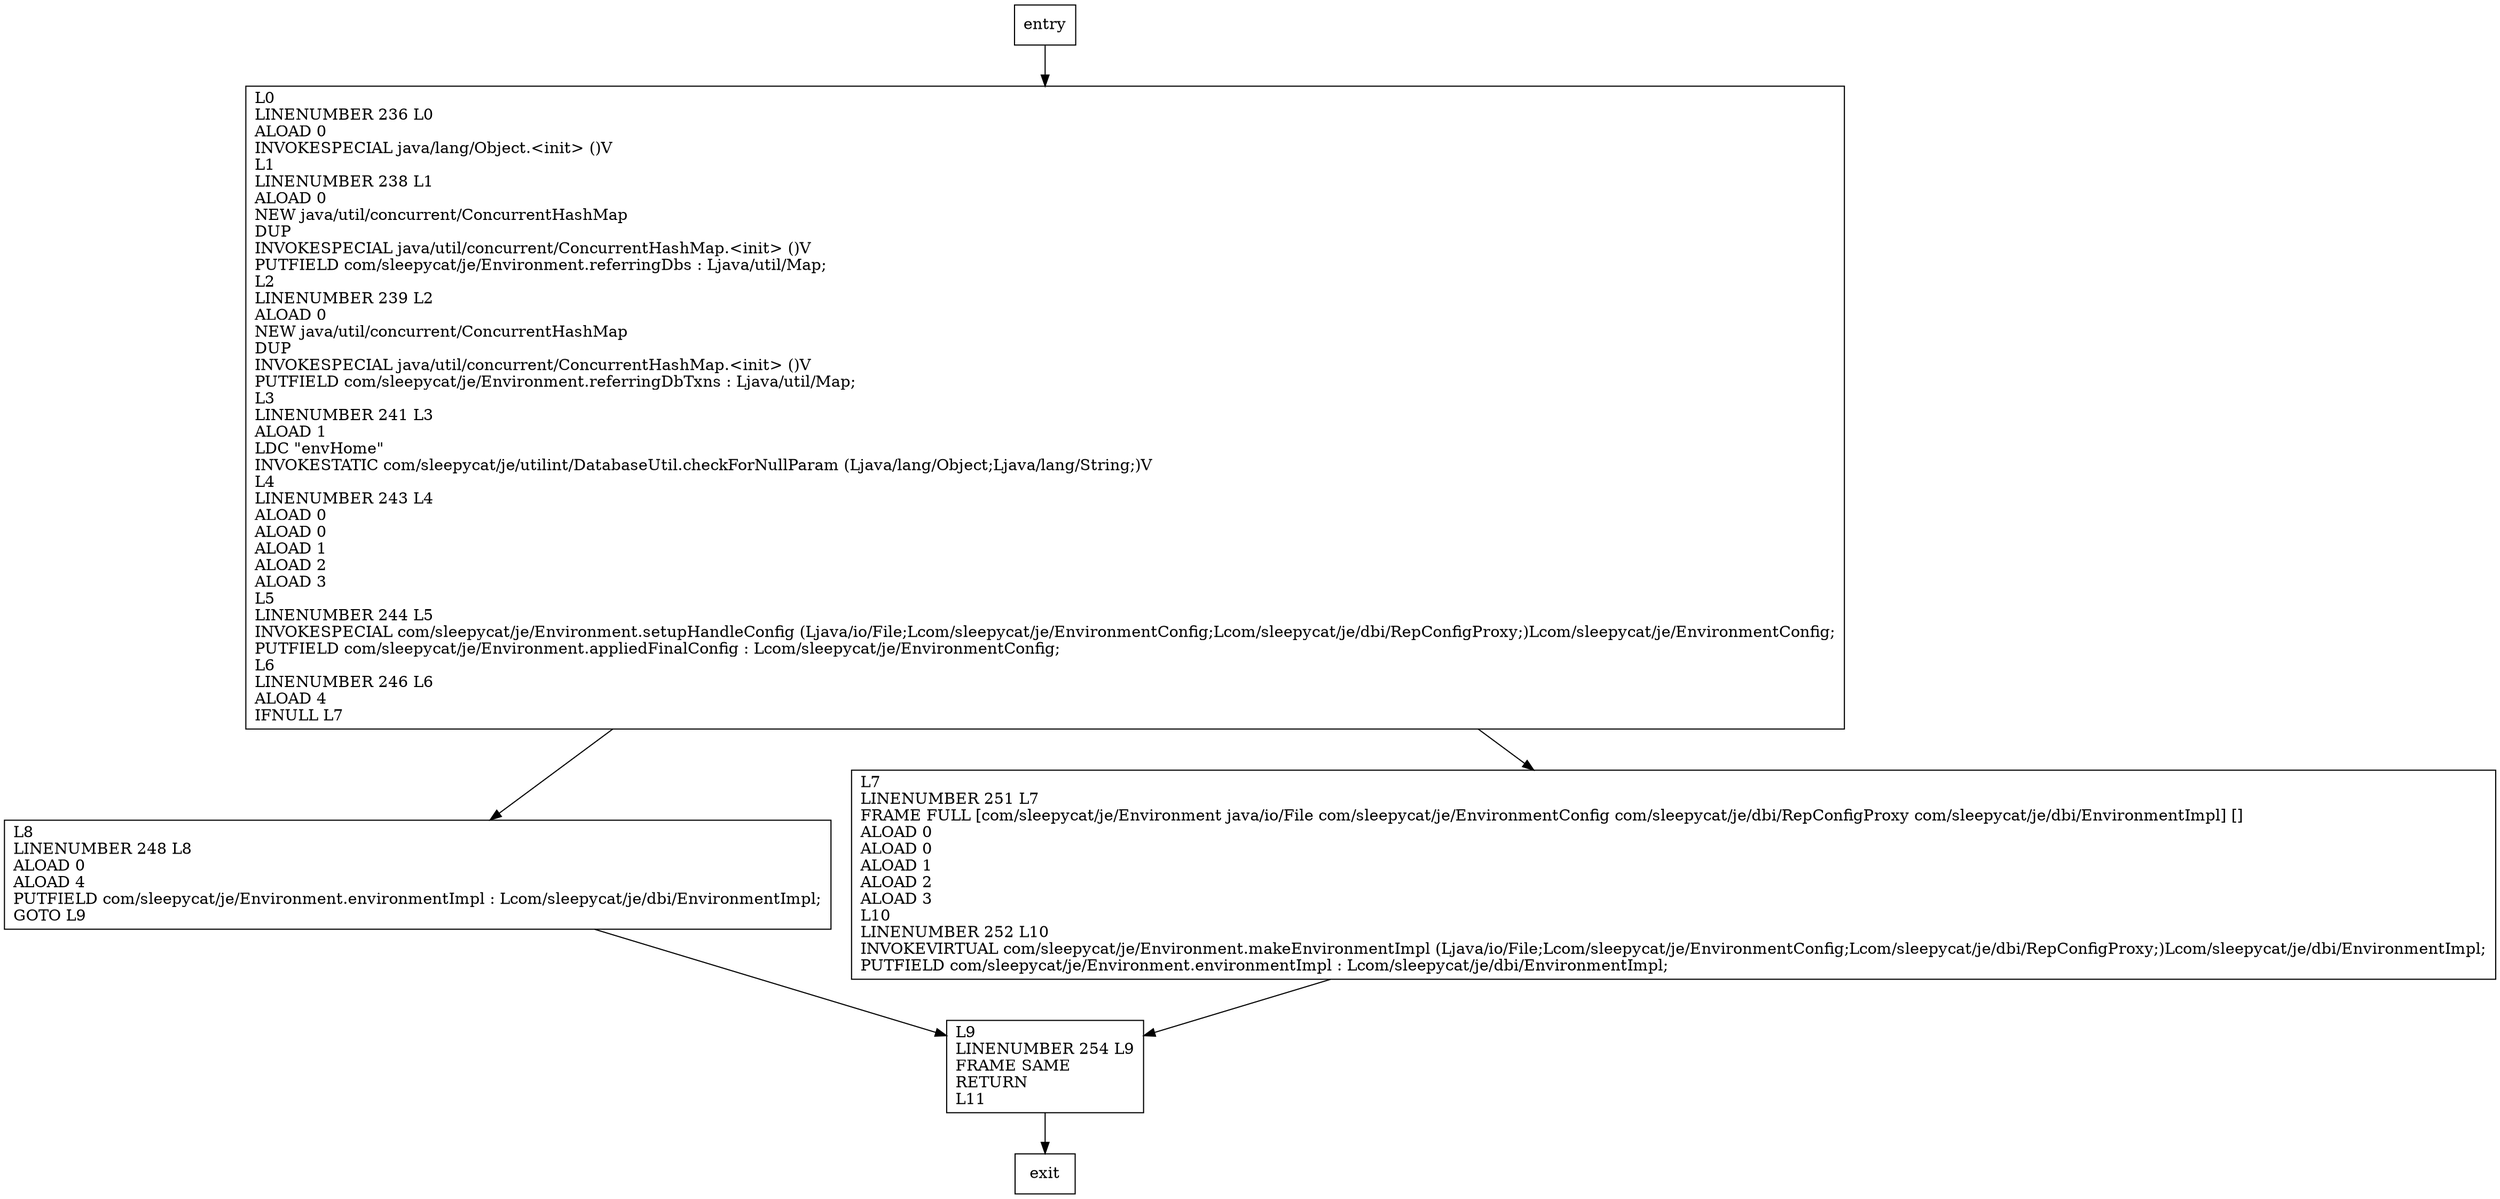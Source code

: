 digraph <init> {
node [shape=record];
537930312 [label="L9\lLINENUMBER 254 L9\lFRAME SAME\lRETURN\lL11\l"];
972487802 [label="L8\lLINENUMBER 248 L8\lALOAD 0\lALOAD 4\lPUTFIELD com/sleepycat/je/Environment.environmentImpl : Lcom/sleepycat/je/dbi/EnvironmentImpl;\lGOTO L9\l"];
1499835371 [label="L7\lLINENUMBER 251 L7\lFRAME FULL [com/sleepycat/je/Environment java/io/File com/sleepycat/je/EnvironmentConfig com/sleepycat/je/dbi/RepConfigProxy com/sleepycat/je/dbi/EnvironmentImpl] []\lALOAD 0\lALOAD 0\lALOAD 1\lALOAD 2\lALOAD 3\lL10\lLINENUMBER 252 L10\lINVOKEVIRTUAL com/sleepycat/je/Environment.makeEnvironmentImpl (Ljava/io/File;Lcom/sleepycat/je/EnvironmentConfig;Lcom/sleepycat/je/dbi/RepConfigProxy;)Lcom/sleepycat/je/dbi/EnvironmentImpl;\lPUTFIELD com/sleepycat/je/Environment.environmentImpl : Lcom/sleepycat/je/dbi/EnvironmentImpl;\l"];
918408488 [label="L0\lLINENUMBER 236 L0\lALOAD 0\lINVOKESPECIAL java/lang/Object.\<init\> ()V\lL1\lLINENUMBER 238 L1\lALOAD 0\lNEW java/util/concurrent/ConcurrentHashMap\lDUP\lINVOKESPECIAL java/util/concurrent/ConcurrentHashMap.\<init\> ()V\lPUTFIELD com/sleepycat/je/Environment.referringDbs : Ljava/util/Map;\lL2\lLINENUMBER 239 L2\lALOAD 0\lNEW java/util/concurrent/ConcurrentHashMap\lDUP\lINVOKESPECIAL java/util/concurrent/ConcurrentHashMap.\<init\> ()V\lPUTFIELD com/sleepycat/je/Environment.referringDbTxns : Ljava/util/Map;\lL3\lLINENUMBER 241 L3\lALOAD 1\lLDC \"envHome\"\lINVOKESTATIC com/sleepycat/je/utilint/DatabaseUtil.checkForNullParam (Ljava/lang/Object;Ljava/lang/String;)V\lL4\lLINENUMBER 243 L4\lALOAD 0\lALOAD 0\lALOAD 1\lALOAD 2\lALOAD 3\lL5\lLINENUMBER 244 L5\lINVOKESPECIAL com/sleepycat/je/Environment.setupHandleConfig (Ljava/io/File;Lcom/sleepycat/je/EnvironmentConfig;Lcom/sleepycat/je/dbi/RepConfigProxy;)Lcom/sleepycat/je/EnvironmentConfig;\lPUTFIELD com/sleepycat/je/Environment.appliedFinalConfig : Lcom/sleepycat/je/EnvironmentConfig;\lL6\lLINENUMBER 246 L6\lALOAD 4\lIFNULL L7\l"];
entry;
exit;
537930312 -> exit
entry -> 918408488
972487802 -> 537930312
1499835371 -> 537930312
918408488 -> 972487802
918408488 -> 1499835371
}
